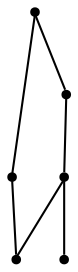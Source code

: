 graph {
  node [shape=point,comment="{\"directed\":false,\"doi\":\"10.1007/978-3-030-04414-5_9\",\"figure\":\"3 (4)\"}"]

  v0 [pos="585.9475407795892,946.9142995313116"]
  v1 [pos="585.9475407795892,836.9023437725484"]
  v2 [pos="512.6024898520734,836.9023437725484"]
  v3 [pos="512.6024898520734,891.9062868475019"]
  v4 [pos="439.25747866731876,836.9023437725484"]
  v5 [pos="439.2574786673187,946.9142995313116"]

  v0 -- v1 [id="-1",pos="585.9475407795892,946.9142995313116 585.9475407795892,836.9023437725484 585.9475407795892,836.9023437725484 585.9475407795892,836.9023437725484"]
  v5 -- v4 [id="-2",pos="439.2574786673187,946.9142995313116 439.25747866731876,836.9023437725484 439.25747866731876,836.9023437725484 439.25747866731876,836.9023437725484"]
  v5 -- v0 [id="-3",pos="439.2574786673187,946.9142995313116 585.9475407795892,946.9142995313116 585.9475407795892,946.9142995313116 585.9475407795892,946.9142995313116"]
  v4 -- v2 [id="-4",pos="439.25747866731876,836.9023437725484 512.6024898520734,836.9023437725484 512.6024898520734,836.9023437725484 512.6024898520734,836.9023437725484"]
  v2 -- v1 [id="-5",pos="512.6024898520734,836.9023437725484 585.9475407795892,836.9023437725484 585.9475407795892,836.9023437725484 585.9475407795892,836.9023437725484"]
  v2 -- v3 [id="-6",pos="512.6024898520734,836.9023437725484 512.6024898520734,891.9062868475019 512.6024898520734,891.9062868475019 512.6024898520734,891.9062868475019"]
}